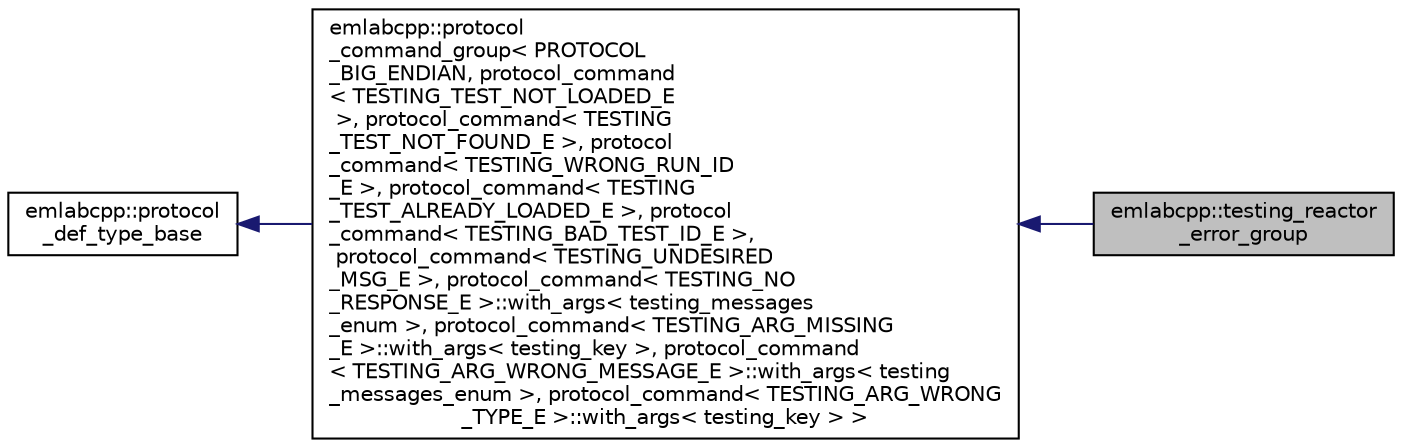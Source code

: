 digraph "emlabcpp::testing_reactor_error_group"
{
 // LATEX_PDF_SIZE
  edge [fontname="Helvetica",fontsize="10",labelfontname="Helvetica",labelfontsize="10"];
  node [fontname="Helvetica",fontsize="10",shape=record];
  rankdir="LR";
  Node1 [label="emlabcpp::testing_reactor\l_error_group",height=0.2,width=0.4,color="black", fillcolor="grey75", style="filled", fontcolor="black",tooltip=" "];
  Node2 -> Node1 [dir="back",color="midnightblue",fontsize="10",style="solid",fontname="Helvetica"];
  Node2 [label="emlabcpp::protocol\l_command_group\< PROTOCOL\l_BIG_ENDIAN, protocol_command\l\< TESTING_TEST_NOT_LOADED_E\l \>, protocol_command\< TESTING\l_TEST_NOT_FOUND_E \>, protocol\l_command\< TESTING_WRONG_RUN_ID\l_E \>, protocol_command\< TESTING\l_TEST_ALREADY_LOADED_E \>, protocol\l_command\< TESTING_BAD_TEST_ID_E \>,\l protocol_command\< TESTING_UNDESIRED\l_MSG_E \>, protocol_command\< TESTING_NO\l_RESPONSE_E \>::with_args\< testing_messages\l_enum \>, protocol_command\< TESTING_ARG_MISSING\l_E \>::with_args\< testing_key \>, protocol_command\l\< TESTING_ARG_WRONG_MESSAGE_E \>::with_args\< testing\l_messages_enum \>, protocol_command\< TESTING_ARG_WRONG\l_TYPE_E \>::with_args\< testing_key \> \>",height=0.2,width=0.4,color="black", fillcolor="white", style="filled",URL="$structemlabcpp_1_1protocol__command__group.html",tooltip=" "];
  Node3 -> Node2 [dir="back",color="midnightblue",fontsize="10",style="solid",fontname="Helvetica"];
  Node3 [label="emlabcpp::protocol\l_def_type_base",height=0.2,width=0.4,color="black", fillcolor="white", style="filled",URL="$structemlabcpp_1_1protocol__def__type__base.html",tooltip=" "];
}
